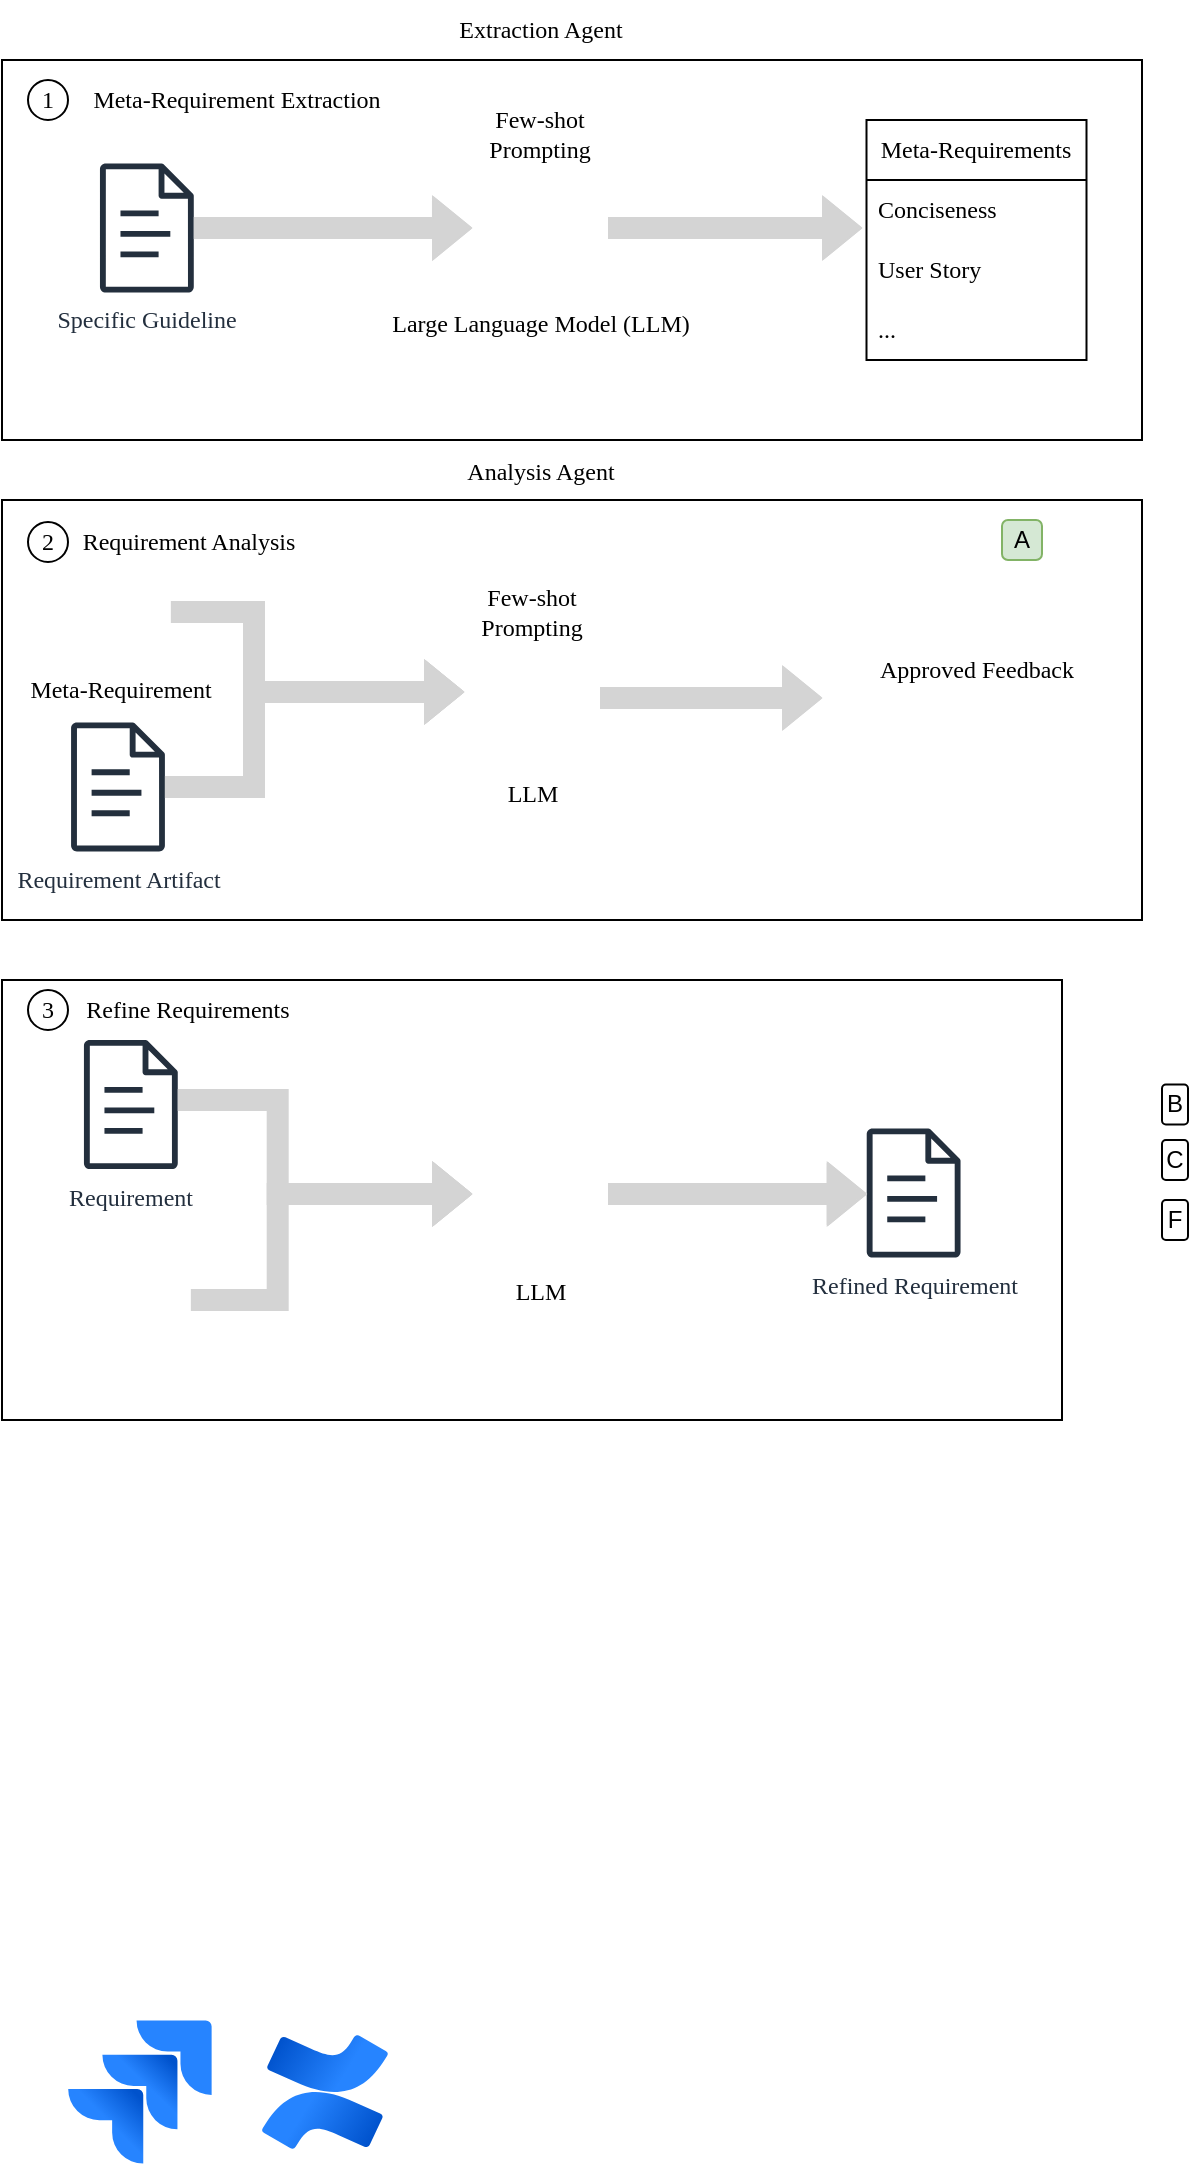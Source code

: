 <mxfile version="26.0.5">
  <diagram name="Page-1" id="5vmXxfO88FT9tomjMx6W">
    <mxGraphModel dx="140" dy="81" grid="1" gridSize="10" guides="1" tooltips="1" connect="1" arrows="1" fold="1" page="1" pageScale="1" pageWidth="850" pageHeight="1100" math="0" shadow="0">
      <root>
        <mxCell id="0" />
        <mxCell id="1" parent="0" />
        <mxCell id="YeTjv56BRFpo-G5yWJxi-18" value="" style="rounded=0;whiteSpace=wrap;html=1;fontFamily=Times New Roman;" parent="1" vertex="1">
          <mxGeometry x="90" y="480" width="570" height="190" as="geometry" />
        </mxCell>
        <mxCell id="YeTjv56BRFpo-G5yWJxi-8" value="" style="image;html=1;image=img/lib/atlassian/Confluence_Logo.svg;fontFamily=Times New Roman;" parent="1" vertex="1">
          <mxGeometry x="220" y="1467.5" width="63" height="57" as="geometry" />
        </mxCell>
        <mxCell id="YeTjv56BRFpo-G5yWJxi-11" value="Large Language Model (LLM)" style="shape=image;html=1;verticalAlign=top;verticalLabelPosition=bottom;labelBackgroundColor=none;imageAspect=0;aspect=fixed;image=https://cdn2.iconfinder.com/data/icons/boxicons-regular-vol-1/24/bx-brain-128.png;fontFamily=Times New Roman;" parent="1" vertex="1">
          <mxGeometry x="325" y="530" width="68" height="68" as="geometry" />
        </mxCell>
        <mxCell id="YeTjv56BRFpo-G5yWJxi-13" value="" style="edgeStyle=orthogonalEdgeStyle;rounded=0;orthogonalLoop=1;jettySize=auto;html=1;shape=flexArrow;fillColor=#D4D4D4;fillStyle=auto;strokeColor=#D4D4D4;fontFamily=Times New Roman;" parent="1" source="YeTjv56BRFpo-G5yWJxi-11" edge="1">
          <mxGeometry relative="1" as="geometry">
            <mxPoint x="368" y="563.5" as="sourcePoint" />
            <mxPoint x="520" y="564" as="targetPoint" />
          </mxGeometry>
        </mxCell>
        <mxCell id="YeTjv56BRFpo-G5yWJxi-14" value="1" style="ellipse;whiteSpace=wrap;html=1;aspect=fixed;verticalAlign=middle;align=center;fontFamily=Times New Roman;" parent="1" vertex="1">
          <mxGeometry x="103" y="490" width="20" height="20" as="geometry" />
        </mxCell>
        <mxCell id="YeTjv56BRFpo-G5yWJxi-19" value="" style="rounded=0;whiteSpace=wrap;html=1;fontFamily=Times New Roman;" parent="1" vertex="1">
          <mxGeometry x="90" y="700" width="570" height="210" as="geometry" />
        </mxCell>
        <mxCell id="YeTjv56BRFpo-G5yWJxi-22" value="LLM" style="shape=image;html=1;verticalAlign=top;verticalLabelPosition=bottom;labelBackgroundColor=none;imageAspect=0;aspect=fixed;image=https://cdn2.iconfinder.com/data/icons/boxicons-regular-vol-1/24/bx-brain-128.png;fontFamily=Times New Roman;" parent="1" vertex="1">
          <mxGeometry x="321" y="765" width="68" height="68" as="geometry" />
        </mxCell>
        <mxCell id="YeTjv56BRFpo-G5yWJxi-24" value="2" style="ellipse;whiteSpace=wrap;html=1;aspect=fixed;verticalAlign=middle;align=center;fontFamily=Times New Roman;" parent="1" vertex="1">
          <mxGeometry x="103" y="711" width="20" height="20" as="geometry" />
        </mxCell>
        <mxCell id="YeTjv56BRFpo-G5yWJxi-31" value="Meta-Requirement" style="shape=image;html=1;verticalAlign=top;verticalLabelPosition=bottom;labelBackgroundColor=none;imageAspect=0;aspect=fixed;image=https://cdn1.iconfinder.com/data/icons/iconoir-vol-3/24/question-mark-circle-128.png;fontFamily=Times New Roman;" parent="1" vertex="1">
          <mxGeometry x="124.43" y="731" width="50" height="50" as="geometry" />
        </mxCell>
        <mxCell id="YeTjv56BRFpo-G5yWJxi-33" value="Specific Guideline" style="sketch=0;outlineConnect=0;fontColor=#232F3E;gradientColor=none;fillColor=#232F3D;strokeColor=none;dashed=0;verticalLabelPosition=bottom;verticalAlign=top;align=center;html=1;fontSize=12;fontStyle=0;aspect=fixed;pointerEvents=1;shape=mxgraph.aws4.document;fontFamily=Times New Roman;" parent="1" vertex="1">
          <mxGeometry x="138.87" y="531.75" width="47.13" height="64.5" as="geometry" />
        </mxCell>
        <mxCell id="YeTjv56BRFpo-G5yWJxi-34" value="" style="edgeStyle=orthogonalEdgeStyle;rounded=0;orthogonalLoop=1;jettySize=auto;html=1;shape=flexArrow;fillColor=#D4D4D4;fillStyle=auto;strokeColor=#D4D4D4;fontFamily=Times New Roman;" parent="1" source="YeTjv56BRFpo-G5yWJxi-33" target="YeTjv56BRFpo-G5yWJxi-11" edge="1">
          <mxGeometry relative="1" as="geometry">
            <mxPoint x="188" y="554" as="sourcePoint" />
            <mxPoint x="300" y="554" as="targetPoint" />
          </mxGeometry>
        </mxCell>
        <mxCell id="YeTjv56BRFpo-G5yWJxi-35" value="Requirement Artifact" style="sketch=0;outlineConnect=0;fontColor=#232F3E;gradientColor=none;fillColor=#232F3D;strokeColor=none;dashed=0;verticalLabelPosition=bottom;verticalAlign=top;align=center;html=1;fontSize=12;fontStyle=0;aspect=fixed;pointerEvents=1;shape=mxgraph.aws4.document;fontFamily=Times New Roman;" parent="1" vertex="1">
          <mxGeometry x="124.43" y="811.21" width="47.13" height="64.5" as="geometry" />
        </mxCell>
        <mxCell id="YeTjv56BRFpo-G5yWJxi-41" value="" style="edgeStyle=orthogonalEdgeStyle;rounded=0;orthogonalLoop=1;jettySize=auto;html=1;shape=flexArrow;fillColor=#D4D4D4;fillStyle=auto;strokeColor=#D4D4D4;fontFamily=Times New Roman;" parent="1" source="YeTjv56BRFpo-G5yWJxi-31" target="YeTjv56BRFpo-G5yWJxi-22" edge="1">
          <mxGeometry relative="1" as="geometry">
            <mxPoint x="176.87" y="756" as="sourcePoint" />
            <mxPoint x="260.11" y="796.029" as="targetPoint" />
            <Array as="points">
              <mxPoint x="216" y="756" />
              <mxPoint x="216" y="796" />
            </Array>
          </mxGeometry>
        </mxCell>
        <mxCell id="YeTjv56BRFpo-G5yWJxi-64" value="" style="edgeStyle=orthogonalEdgeStyle;rounded=0;orthogonalLoop=1;jettySize=auto;html=1;shape=flexArrow;fillColor=#D4D4D4;fillStyle=auto;strokeColor=#D4D4D4;fontFamily=Times New Roman;" parent="1" source="YeTjv56BRFpo-G5yWJxi-35" target="YeTjv56BRFpo-G5yWJxi-22" edge="1">
          <mxGeometry relative="1" as="geometry">
            <mxPoint x="197.51" y="801" as="sourcePoint" />
            <mxPoint x="260.11" y="796.029" as="targetPoint" />
            <Array as="points">
              <mxPoint x="216" y="843" />
              <mxPoint x="216" y="796" />
            </Array>
          </mxGeometry>
        </mxCell>
        <mxCell id="zBrjXnkHMv9mhZSaSLGh-3" value="&lt;font&gt;Requirement Analysis&lt;/font&gt;" style="text;html=1;align=center;verticalAlign=middle;whiteSpace=wrap;rounded=0;fontFamily=Times New Roman;" parent="1" vertex="1">
          <mxGeometry x="124.5" y="706" width="117" height="30" as="geometry" />
        </mxCell>
        <mxCell id="zBrjXnkHMv9mhZSaSLGh-19" value="" style="image;html=1;image=img/lib/atlassian/Jira_Logo.svg;fontFamily=Times New Roman;" parent="1" vertex="1">
          <mxGeometry x="123" y="1460" width="72" height="72" as="geometry" />
        </mxCell>
        <mxCell id="zOgV6J2zN-2MGK17-jCR-8" value="Few-shot Prompting" style="text;html=1;align=center;verticalAlign=middle;whiteSpace=wrap;rounded=0;fontFamily=Times New Roman;" parent="1" vertex="1">
          <mxGeometry x="325" y="741" width="60" height="30" as="geometry" />
        </mxCell>
        <mxCell id="zOgV6J2zN-2MGK17-jCR-16" value="" style="edgeStyle=orthogonalEdgeStyle;rounded=0;orthogonalLoop=1;jettySize=auto;html=1;shape=flexArrow;fillColor=#D4D4D4;fillStyle=auto;strokeColor=#D4D4D4;fontFamily=Times New Roman;" parent="1" source="YeTjv56BRFpo-G5yWJxi-22" edge="1">
          <mxGeometry relative="1" as="geometry">
            <mxPoint x="435.56" y="843.05" as="sourcePoint" />
            <mxPoint x="500" y="799" as="targetPoint" />
            <Array as="points">
              <mxPoint x="470" y="799" />
              <mxPoint x="470" y="799" />
            </Array>
          </mxGeometry>
        </mxCell>
        <mxCell id="zOgV6J2zN-2MGK17-jCR-18" value="" style="rounded=0;whiteSpace=wrap;html=1;fontFamily=Times New Roman;" parent="1" vertex="1">
          <mxGeometry x="90" y="940" width="530" height="220" as="geometry" />
        </mxCell>
        <mxCell id="zOgV6J2zN-2MGK17-jCR-19" value="3" style="ellipse;whiteSpace=wrap;html=1;aspect=fixed;verticalAlign=middle;align=center;fontFamily=Times New Roman;" parent="1" vertex="1">
          <mxGeometry x="103" y="945" width="20" height="20" as="geometry" />
        </mxCell>
        <mxCell id="zOgV6J2zN-2MGK17-jCR-20" value="&lt;font&gt;Refine Requirements&lt;/font&gt;" style="text;html=1;align=center;verticalAlign=middle;whiteSpace=wrap;rounded=0;fontFamily=Times New Roman;" parent="1" vertex="1">
          <mxGeometry x="113" y="940" width="140" height="30" as="geometry" />
        </mxCell>
        <mxCell id="zOgV6J2zN-2MGK17-jCR-21" value="Requirement" style="sketch=0;outlineConnect=0;fontColor=#232F3E;gradientColor=none;fillColor=#232F3D;strokeColor=none;dashed=0;verticalLabelPosition=bottom;verticalAlign=top;align=center;html=1;fontSize=12;fontStyle=0;aspect=fixed;pointerEvents=1;shape=mxgraph.aws4.document;fontFamily=Times New Roman;" parent="1" vertex="1">
          <mxGeometry x="130.86" y="970" width="47.13" height="64.5" as="geometry" />
        </mxCell>
        <mxCell id="Ny43NAUYu4w67Yq12sUt-1" value="LLM" style="shape=image;html=1;verticalAlign=top;verticalLabelPosition=bottom;labelBackgroundColor=none;imageAspect=0;aspect=fixed;image=https://cdn2.iconfinder.com/data/icons/boxicons-regular-vol-1/24/bx-brain-128.png;fontFamily=Times New Roman;" parent="1" vertex="1">
          <mxGeometry x="325" y="1014.25" width="68" height="68" as="geometry" />
        </mxCell>
        <mxCell id="Ny43NAUYu4w67Yq12sUt-3" value="" style="edgeStyle=orthogonalEdgeStyle;rounded=0;orthogonalLoop=1;jettySize=auto;html=1;shape=flexArrow;fillColor=#D4D4D4;fillStyle=auto;strokeColor=#D4D4D4;fontFamily=Times New Roman;" parent="1" target="Ny43NAUYu4w67Yq12sUt-1" edge="1">
          <mxGeometry relative="1" as="geometry">
            <mxPoint x="184.43" y="1100.034" as="sourcePoint" />
            <mxPoint x="421.42" y="1270" as="targetPoint" />
            <Array as="points">
              <mxPoint x="227.86" y="1100" />
              <mxPoint x="227.86" y="1047" />
            </Array>
          </mxGeometry>
        </mxCell>
        <mxCell id="Ny43NAUYu4w67Yq12sUt-4" value="Refined Requirement" style="sketch=0;outlineConnect=0;fontColor=#232F3E;gradientColor=none;fillColor=#232F3D;strokeColor=none;dashed=0;verticalLabelPosition=bottom;verticalAlign=top;align=center;html=1;fontSize=12;fontStyle=0;aspect=fixed;pointerEvents=1;shape=mxgraph.aws4.document;fontFamily=Times New Roman;" parent="1" vertex="1">
          <mxGeometry x="522.25" y="1014.25" width="47.13" height="64.5" as="geometry" />
        </mxCell>
        <mxCell id="Ny43NAUYu4w67Yq12sUt-6" value="" style="edgeStyle=orthogonalEdgeStyle;rounded=0;orthogonalLoop=1;jettySize=auto;html=1;shape=flexArrow;fillColor=#D4D4D4;fillStyle=auto;strokeColor=#D4D4D4;fontFamily=Times New Roman;" parent="1" source="Ny43NAUYu4w67Yq12sUt-1" target="Ny43NAUYu4w67Yq12sUt-4" edge="1">
          <mxGeometry relative="1" as="geometry">
            <mxPoint x="392.89" y="1046.26" as="sourcePoint" />
            <mxPoint x="522.25" y="1046.26" as="targetPoint" />
            <Array as="points">
              <mxPoint x="460" y="1047" />
              <mxPoint x="460" y="1047" />
            </Array>
          </mxGeometry>
        </mxCell>
        <mxCell id="Ny43NAUYu4w67Yq12sUt-7" value="" style="edgeStyle=orthogonalEdgeStyle;rounded=0;orthogonalLoop=1;jettySize=auto;html=1;shape=flexArrow;fillColor=#D4D4D4;fillStyle=auto;strokeColor=#D4D4D4;fontFamily=Times New Roman;" parent="1" source="zOgV6J2zN-2MGK17-jCR-21" target="Ny43NAUYu4w67Yq12sUt-1" edge="1">
          <mxGeometry relative="1" as="geometry">
            <mxPoint x="337.99" y="1380.5" as="sourcePoint" />
            <mxPoint x="647.97" y="1330" as="targetPoint" />
            <Array as="points">
              <mxPoint x="227.86" y="1000" />
              <mxPoint x="227.86" y="1047" />
            </Array>
          </mxGeometry>
        </mxCell>
        <mxCell id="TgJjFYWRnWcH9sEDdv5T-2" value="Meta-Requirements" style="swimlane;fontStyle=0;childLayout=stackLayout;horizontal=1;startSize=30;horizontalStack=0;resizeParent=1;resizeParentMax=0;resizeLast=0;collapsible=1;marginBottom=0;whiteSpace=wrap;html=1;fontFamily=Times New Roman;" vertex="1" parent="1">
          <mxGeometry x="522.25" y="510" width="110" height="120" as="geometry">
            <mxRectangle x="522.25" y="510" width="140" height="30" as="alternateBounds" />
          </mxGeometry>
        </mxCell>
        <mxCell id="TgJjFYWRnWcH9sEDdv5T-3" value="Conciseness" style="text;strokeColor=none;fillColor=none;align=left;verticalAlign=middle;spacingLeft=4;spacingRight=4;overflow=hidden;points=[[0,0.5],[1,0.5]];portConstraint=eastwest;rotatable=0;whiteSpace=wrap;html=1;fontFamily=Times New Roman;" vertex="1" parent="TgJjFYWRnWcH9sEDdv5T-2">
          <mxGeometry y="30" width="110" height="30" as="geometry" />
        </mxCell>
        <mxCell id="TgJjFYWRnWcH9sEDdv5T-4" value="User Story" style="text;strokeColor=none;fillColor=none;align=left;verticalAlign=middle;spacingLeft=4;spacingRight=4;overflow=hidden;points=[[0,0.5],[1,0.5]];portConstraint=eastwest;rotatable=0;whiteSpace=wrap;html=1;fontFamily=Times New Roman;" vertex="1" parent="TgJjFYWRnWcH9sEDdv5T-2">
          <mxGeometry y="60" width="110" height="30" as="geometry" />
        </mxCell>
        <mxCell id="TgJjFYWRnWcH9sEDdv5T-5" value="..." style="text;strokeColor=none;fillColor=none;align=left;verticalAlign=middle;spacingLeft=4;spacingRight=4;overflow=hidden;points=[[0,0.5],[1,0.5]];portConstraint=eastwest;rotatable=0;whiteSpace=wrap;html=1;fontFamily=Times New Roman;" vertex="1" parent="TgJjFYWRnWcH9sEDdv5T-2">
          <mxGeometry y="90" width="110" height="30" as="geometry" />
        </mxCell>
        <mxCell id="TgJjFYWRnWcH9sEDdv5T-8" value="Extraction Agent" style="text;html=1;align=center;verticalAlign=middle;whiteSpace=wrap;rounded=0;fontFamily=Times New Roman;" vertex="1" parent="1">
          <mxGeometry x="312.75" y="450" width="92.5" height="30" as="geometry" />
        </mxCell>
        <mxCell id="TgJjFYWRnWcH9sEDdv5T-9" value="Meta-Requirement Extraction" style="text;html=1;align=center;verticalAlign=middle;whiteSpace=wrap;rounded=0;fontFamily=Times New Roman;" vertex="1" parent="1">
          <mxGeometry x="124.43" y="485" width="167" height="30" as="geometry" />
        </mxCell>
        <mxCell id="TgJjFYWRnWcH9sEDdv5T-10" value="Analysis Agent" style="text;html=1;align=center;verticalAlign=middle;whiteSpace=wrap;rounded=0;fontFamily=Times New Roman;" vertex="1" parent="1">
          <mxGeometry x="312.75" y="671" width="92.5" height="30" as="geometry" />
        </mxCell>
        <mxCell id="TgJjFYWRnWcH9sEDdv5T-11" value="Few-shot Prompting" style="text;html=1;align=center;verticalAlign=middle;whiteSpace=wrap;rounded=0;fontFamily=Times New Roman;" vertex="1" parent="1">
          <mxGeometry x="329" y="501.75" width="60" height="30" as="geometry" />
        </mxCell>
        <mxCell id="TgJjFYWRnWcH9sEDdv5T-46" value="Approved Feedback" style="shape=image;html=1;verticalAlign=top;verticalLabelPosition=bottom;labelBackgroundColor=none;imageAspect=0;aspect=fixed;image=https://cdn3.iconfinder.com/data/icons/marketing-outline-13/64/Review-128.png;fontFamily=Times New Roman;" vertex="1" parent="1">
          <mxGeometry x="547.25" y="711" width="60" height="60" as="geometry" />
        </mxCell>
        <mxCell id="TgJjFYWRnWcH9sEDdv5T-48" value="A" style="rounded=1;whiteSpace=wrap;html=1;fillColor=#d5e8d4;strokeColor=#82b366;align=center;" vertex="1" parent="1">
          <mxGeometry x="590" y="710" width="20" height="20" as="geometry" />
        </mxCell>
        <mxCell id="TgJjFYWRnWcH9sEDdv5T-49" value="B" style="rounded=1;whiteSpace=wrap;html=1;" vertex="1" parent="1">
          <mxGeometry x="670" y="992.25" width="13" height="20" as="geometry" />
        </mxCell>
        <mxCell id="TgJjFYWRnWcH9sEDdv5T-50" value="C" style="rounded=1;whiteSpace=wrap;html=1;" vertex="1" parent="1">
          <mxGeometry x="670" y="1020" width="13" height="20" as="geometry" />
        </mxCell>
        <mxCell id="TgJjFYWRnWcH9sEDdv5T-51" value="F" style="rounded=1;whiteSpace=wrap;html=1;" vertex="1" parent="1">
          <mxGeometry x="670" y="1050" width="13" height="20" as="geometry" />
        </mxCell>
      </root>
    </mxGraphModel>
  </diagram>
</mxfile>

